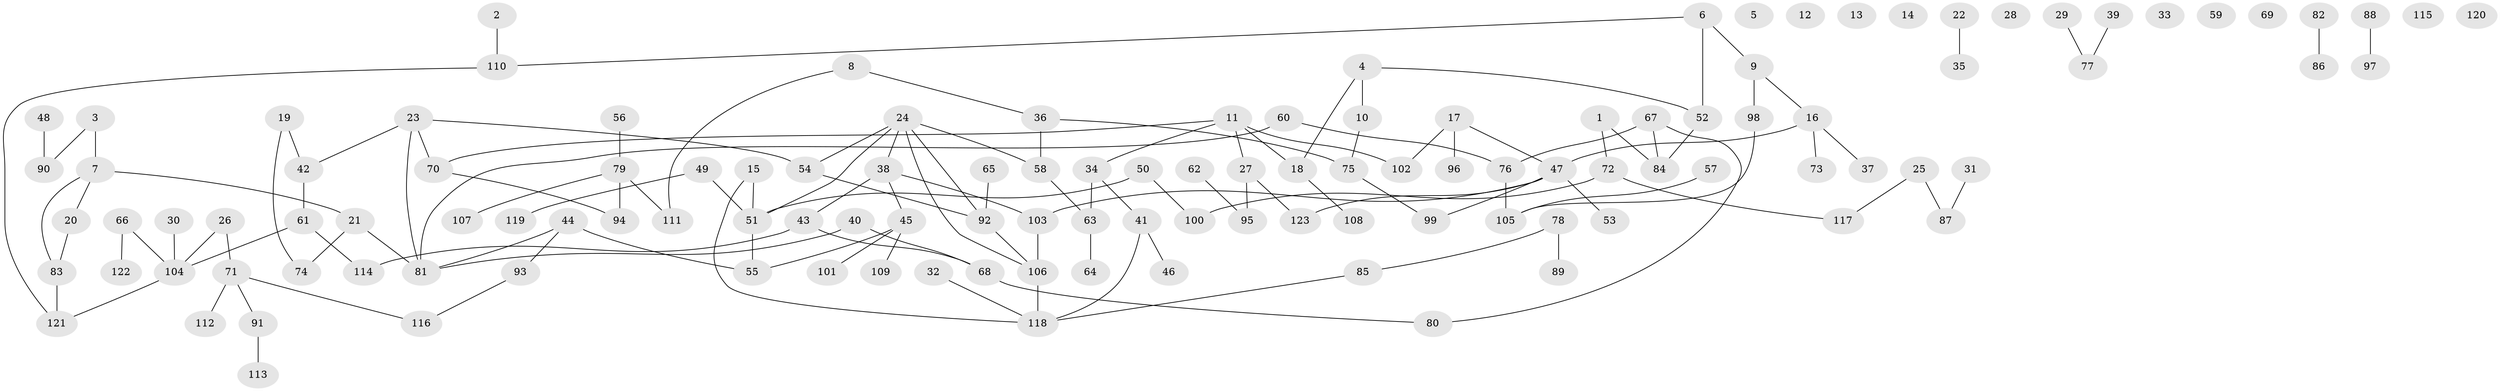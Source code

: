 // Generated by graph-tools (version 1.1) at 2025/00/03/09/25 03:00:43]
// undirected, 123 vertices, 133 edges
graph export_dot {
graph [start="1"]
  node [color=gray90,style=filled];
  1;
  2;
  3;
  4;
  5;
  6;
  7;
  8;
  9;
  10;
  11;
  12;
  13;
  14;
  15;
  16;
  17;
  18;
  19;
  20;
  21;
  22;
  23;
  24;
  25;
  26;
  27;
  28;
  29;
  30;
  31;
  32;
  33;
  34;
  35;
  36;
  37;
  38;
  39;
  40;
  41;
  42;
  43;
  44;
  45;
  46;
  47;
  48;
  49;
  50;
  51;
  52;
  53;
  54;
  55;
  56;
  57;
  58;
  59;
  60;
  61;
  62;
  63;
  64;
  65;
  66;
  67;
  68;
  69;
  70;
  71;
  72;
  73;
  74;
  75;
  76;
  77;
  78;
  79;
  80;
  81;
  82;
  83;
  84;
  85;
  86;
  87;
  88;
  89;
  90;
  91;
  92;
  93;
  94;
  95;
  96;
  97;
  98;
  99;
  100;
  101;
  102;
  103;
  104;
  105;
  106;
  107;
  108;
  109;
  110;
  111;
  112;
  113;
  114;
  115;
  116;
  117;
  118;
  119;
  120;
  121;
  122;
  123;
  1 -- 72;
  1 -- 84;
  2 -- 110;
  3 -- 7;
  3 -- 90;
  4 -- 10;
  4 -- 18;
  4 -- 52;
  6 -- 9;
  6 -- 52;
  6 -- 110;
  7 -- 20;
  7 -- 21;
  7 -- 83;
  8 -- 36;
  8 -- 111;
  9 -- 16;
  9 -- 98;
  10 -- 75;
  11 -- 18;
  11 -- 27;
  11 -- 34;
  11 -- 70;
  11 -- 102;
  15 -- 51;
  15 -- 118;
  16 -- 37;
  16 -- 47;
  16 -- 73;
  17 -- 47;
  17 -- 96;
  17 -- 102;
  18 -- 108;
  19 -- 42;
  19 -- 74;
  20 -- 83;
  21 -- 74;
  21 -- 81;
  22 -- 35;
  23 -- 42;
  23 -- 54;
  23 -- 70;
  23 -- 81;
  24 -- 38;
  24 -- 51;
  24 -- 54;
  24 -- 58;
  24 -- 92;
  24 -- 106;
  25 -- 87;
  25 -- 117;
  26 -- 71;
  26 -- 104;
  27 -- 95;
  27 -- 123;
  29 -- 77;
  30 -- 104;
  31 -- 87;
  32 -- 118;
  34 -- 41;
  34 -- 63;
  36 -- 58;
  36 -- 75;
  38 -- 43;
  38 -- 45;
  38 -- 103;
  39 -- 77;
  40 -- 68;
  40 -- 81;
  41 -- 46;
  41 -- 118;
  42 -- 61;
  43 -- 68;
  43 -- 114;
  44 -- 55;
  44 -- 81;
  44 -- 93;
  45 -- 55;
  45 -- 101;
  45 -- 109;
  47 -- 53;
  47 -- 99;
  47 -- 103;
  47 -- 123;
  48 -- 90;
  49 -- 51;
  49 -- 119;
  50 -- 51;
  50 -- 100;
  51 -- 55;
  52 -- 84;
  54 -- 92;
  56 -- 79;
  57 -- 105;
  58 -- 63;
  60 -- 76;
  60 -- 81;
  61 -- 104;
  61 -- 114;
  62 -- 95;
  63 -- 64;
  65 -- 92;
  66 -- 104;
  66 -- 122;
  67 -- 76;
  67 -- 80;
  67 -- 84;
  68 -- 80;
  70 -- 94;
  71 -- 91;
  71 -- 112;
  71 -- 116;
  72 -- 100;
  72 -- 117;
  75 -- 99;
  76 -- 105;
  78 -- 85;
  78 -- 89;
  79 -- 94;
  79 -- 107;
  79 -- 111;
  82 -- 86;
  83 -- 121;
  85 -- 118;
  88 -- 97;
  91 -- 113;
  92 -- 106;
  93 -- 116;
  98 -- 105;
  103 -- 106;
  104 -- 121;
  106 -- 118;
  110 -- 121;
}
